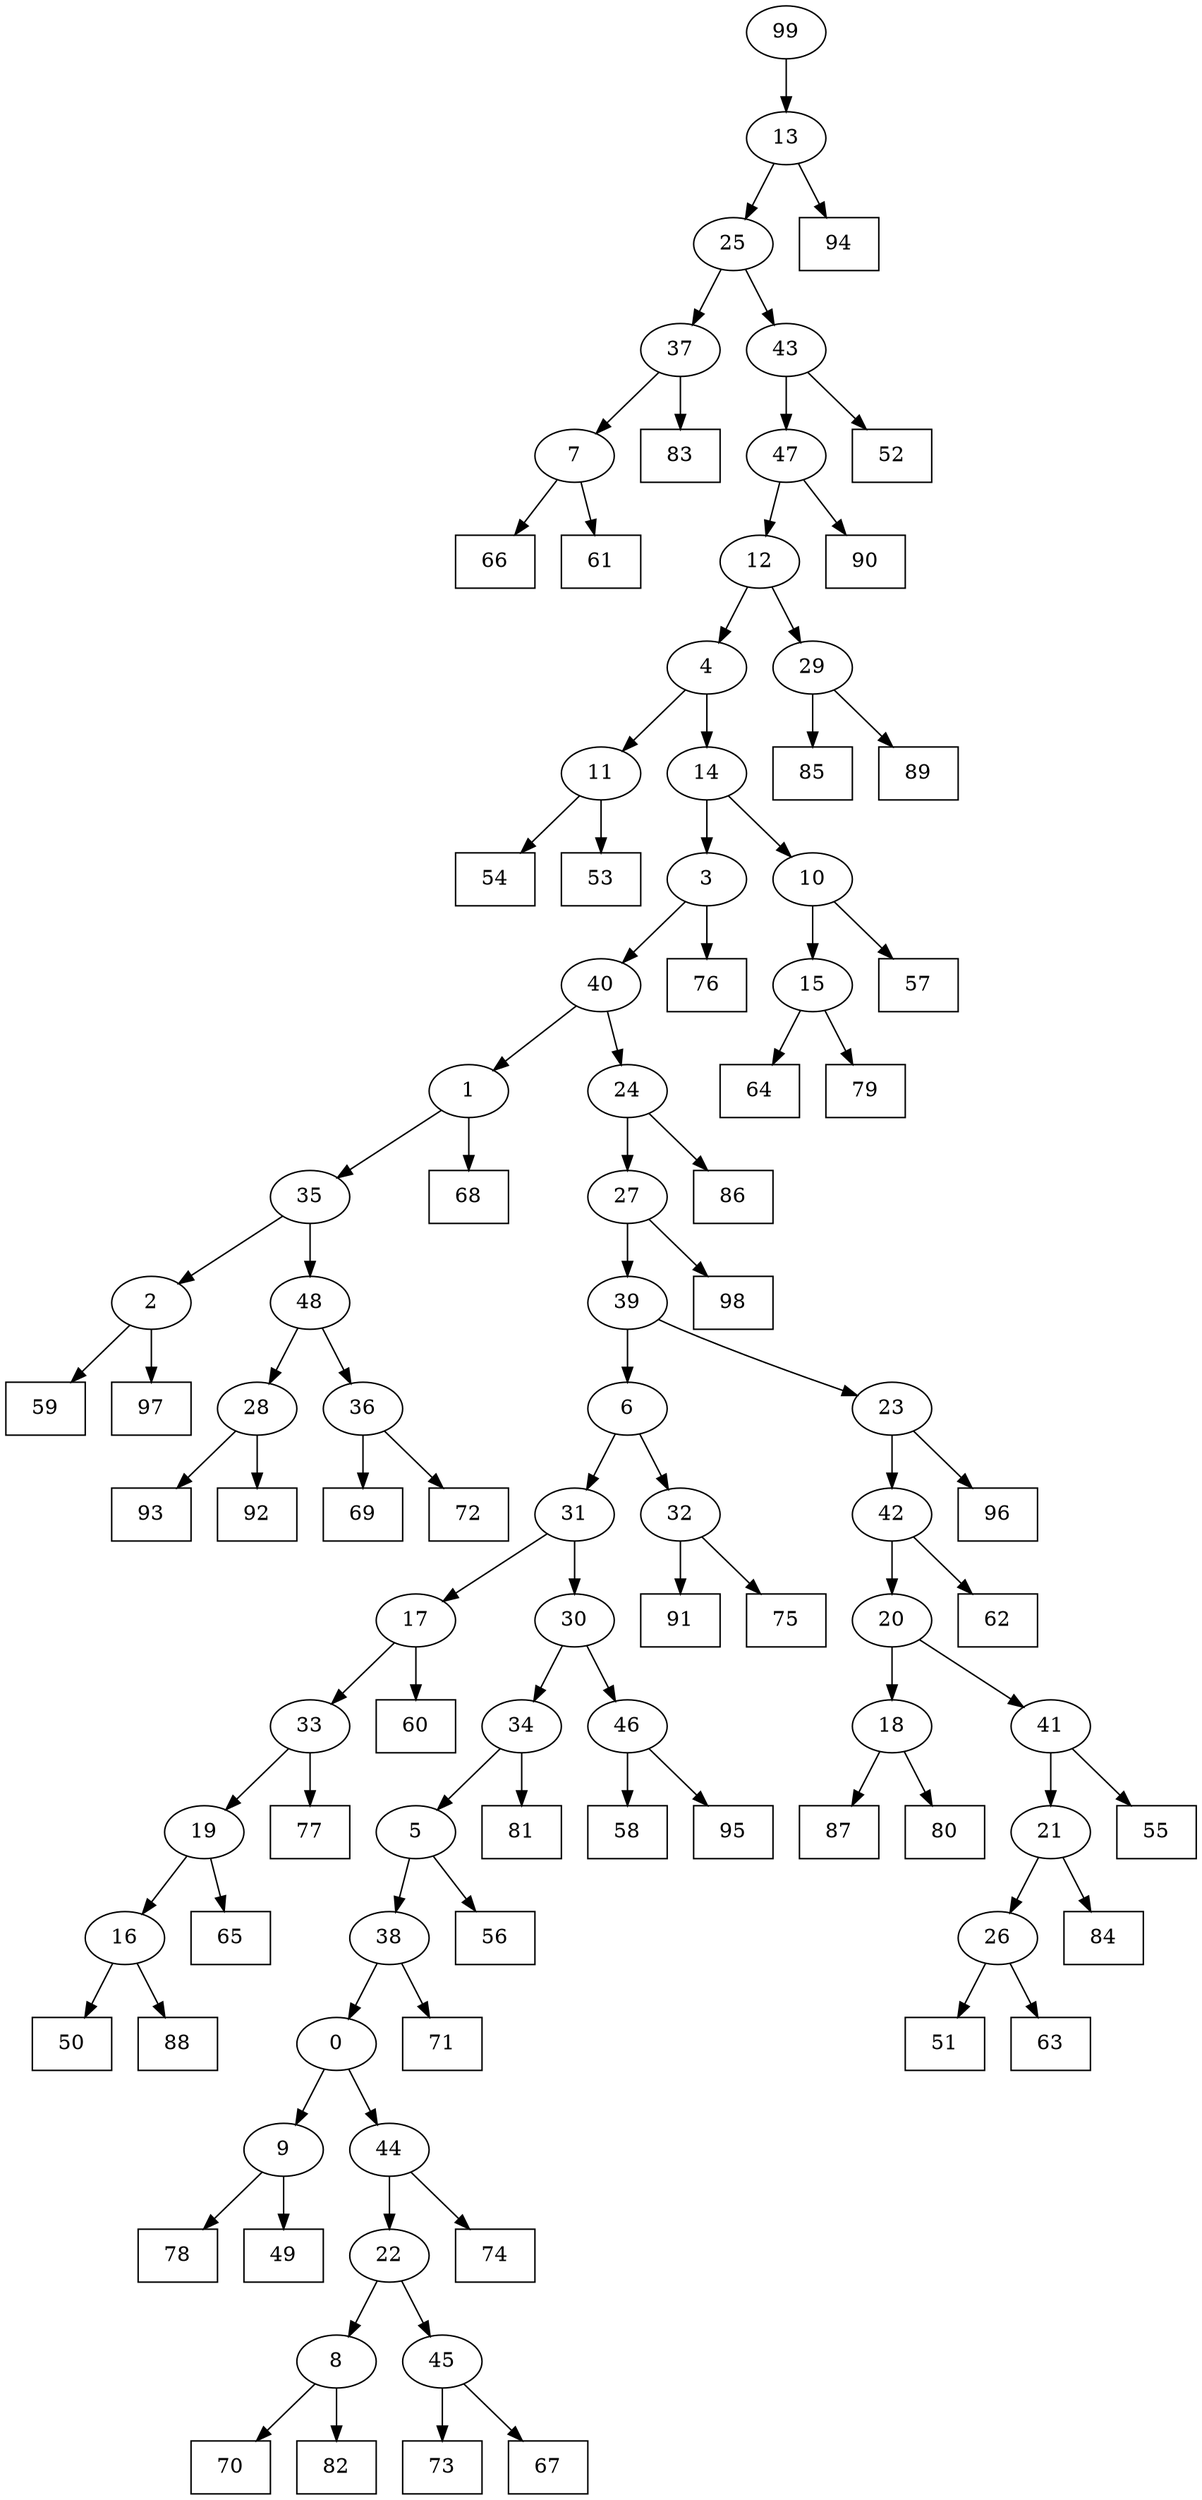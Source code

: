 digraph G {
0[label="0"];
1[label="1"];
2[label="2"];
3[label="3"];
4[label="4"];
5[label="5"];
6[label="6"];
7[label="7"];
8[label="8"];
9[label="9"];
10[label="10"];
11[label="11"];
12[label="12"];
13[label="13"];
14[label="14"];
15[label="15"];
16[label="16"];
17[label="17"];
18[label="18"];
19[label="19"];
20[label="20"];
21[label="21"];
22[label="22"];
23[label="23"];
24[label="24"];
25[label="25"];
26[label="26"];
27[label="27"];
28[label="28"];
29[label="29"];
30[label="30"];
31[label="31"];
32[label="32"];
33[label="33"];
34[label="34"];
35[label="35"];
36[label="36"];
37[label="37"];
38[label="38"];
39[label="39"];
40[label="40"];
41[label="41"];
42[label="42"];
43[label="43"];
44[label="44"];
45[label="45"];
46[label="46"];
47[label="47"];
48[label="48"];
49[shape=box,label="59"];
50[shape=box,label="50"];
51[shape=box,label="51"];
52[shape=box,label="77"];
53[shape=box,label="71"];
54[shape=box,label="55"];
55[shape=box,label="54"];
56[shape=box,label="85"];
57[shape=box,label="83"];
58[shape=box,label="98"];
59[shape=box,label="73"];
60[shape=box,label="70"];
61[shape=box,label="53"];
62[shape=box,label="52"];
63[shape=box,label="67"];
64[shape=box,label="88"];
65[shape=box,label="91"];
66[shape=box,label="90"];
67[shape=box,label="69"];
68[shape=box,label="58"];
69[shape=box,label="62"];
70[shape=box,label="66"];
71[shape=box,label="68"];
72[shape=box,label="57"];
73[shape=box,label="93"];
74[shape=box,label="86"];
75[shape=box,label="92"];
76[shape=box,label="56"];
77[shape=box,label="65"];
78[shape=box,label="64"];
79[shape=box,label="79"];
80[shape=box,label="63"];
81[shape=box,label="78"];
82[shape=box,label="89"];
83[shape=box,label="84"];
84[shape=box,label="49"];
85[shape=box,label="95"];
86[shape=box,label="87"];
87[shape=box,label="96"];
88[shape=box,label="80"];
89[shape=box,label="81"];
90[shape=box,label="97"];
91[shape=box,label="94"];
92[shape=box,label="82"];
93[shape=box,label="72"];
94[shape=box,label="76"];
95[shape=box,label="74"];
96[shape=box,label="60"];
97[shape=box,label="75"];
98[shape=box,label="61"];
99[label="99"];
1->71 ;
28->73 ;
2->49 ;
20->18 ;
18->86 ;
18->88 ;
48->28 ;
43->62 ;
38->0 ;
0->44 ;
32->65 ;
15->79 ;
9->81 ;
47->66 ;
28->75 ;
44->95 ;
29->82 ;
37->57 ;
30->46 ;
46->68 ;
8->60 ;
34->89 ;
42->20 ;
20->41 ;
26->80 ;
16->64 ;
19->77 ;
10->72 ;
21->26 ;
6->32 ;
23->42 ;
25->43 ;
42->69 ;
16->50 ;
11->61 ;
15->78 ;
46->85 ;
44->22 ;
13->25 ;
23->87 ;
12->29 ;
29->56 ;
22->8 ;
8->92 ;
6->31 ;
5->76 ;
47->12 ;
19->16 ;
33->52 ;
31->30 ;
26->51 ;
9->84 ;
0->9 ;
99->13 ;
13->91 ;
3->94 ;
31->17 ;
17->96 ;
25->37 ;
27->58 ;
40->24 ;
38->53 ;
5->38 ;
36->93 ;
24->27 ;
1->35 ;
41->54 ;
22->45 ;
45->59 ;
36->67 ;
39->23 ;
7->70 ;
30->34 ;
34->5 ;
14->3 ;
17->33 ;
33->19 ;
43->47 ;
12->4 ;
35->48 ;
35->2 ;
2->90 ;
45->63 ;
37->7 ;
7->98 ;
24->74 ;
27->39 ;
39->6 ;
4->14 ;
14->10 ;
10->15 ;
3->40 ;
40->1 ;
48->36 ;
4->11 ;
11->55 ;
32->97 ;
41->21 ;
21->83 ;
}

